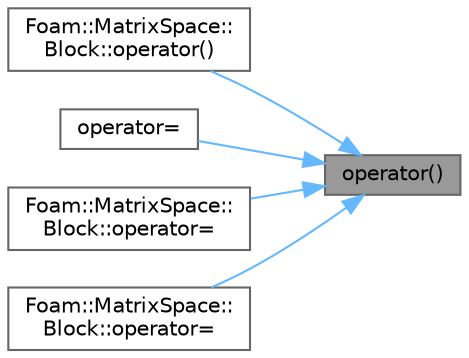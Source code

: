 digraph "operator()"
{
 // LATEX_PDF_SIZE
  bgcolor="transparent";
  edge [fontname=Helvetica,fontsize=10,labelfontname=Helvetica,labelfontsize=10];
  node [fontname=Helvetica,fontsize=10,shape=box,height=0.2,width=0.4];
  rankdir="RL";
  Node1 [id="Node000001",label="operator()",height=0.2,width=0.4,color="gray40", fillcolor="grey60", style="filled", fontcolor="black",tooltip=" "];
  Node1 -> Node2 [id="edge1_Node000001_Node000002",dir="back",color="steelblue1",style="solid",tooltip=" "];
  Node2 [id="Node000002",label="Foam::MatrixSpace::\lBlock::operator()",height=0.2,width=0.4,color="grey40", fillcolor="white", style="filled",URL="$classFoam_1_1MatrixSpace_1_1Block.html#adb859835bce6a67166676d1746a1006f",tooltip=" "];
  Node1 -> Node3 [id="edge2_Node000001_Node000003",dir="back",color="steelblue1",style="solid",tooltip=" "];
  Node3 [id="Node000003",label="operator=",height=0.2,width=0.4,color="grey40", fillcolor="white", style="filled",URL="$classFoam_1_1MatrixSpace.html#a0f0165336a6e020ab36c48dfe2285cc3",tooltip=" "];
  Node1 -> Node4 [id="edge3_Node000001_Node000004",dir="back",color="steelblue1",style="solid",tooltip=" "];
  Node4 [id="Node000004",label="Foam::MatrixSpace::\lBlock::operator=",height=0.2,width=0.4,color="grey40", fillcolor="white", style="filled",URL="$classFoam_1_1MatrixSpace_1_1Block.html#a7e5aee9edaaf866c14241ecd0dda3bec",tooltip=" "];
  Node1 -> Node5 [id="edge4_Node000001_Node000005",dir="back",color="steelblue1",style="solid",tooltip=" "];
  Node5 [id="Node000005",label="Foam::MatrixSpace::\lBlock::operator=",height=0.2,width=0.4,color="grey40", fillcolor="white", style="filled",URL="$classFoam_1_1MatrixSpace_1_1Block.html#a25ee2b0798390c0449d4c751c83b3f91",tooltip=" "];
}
